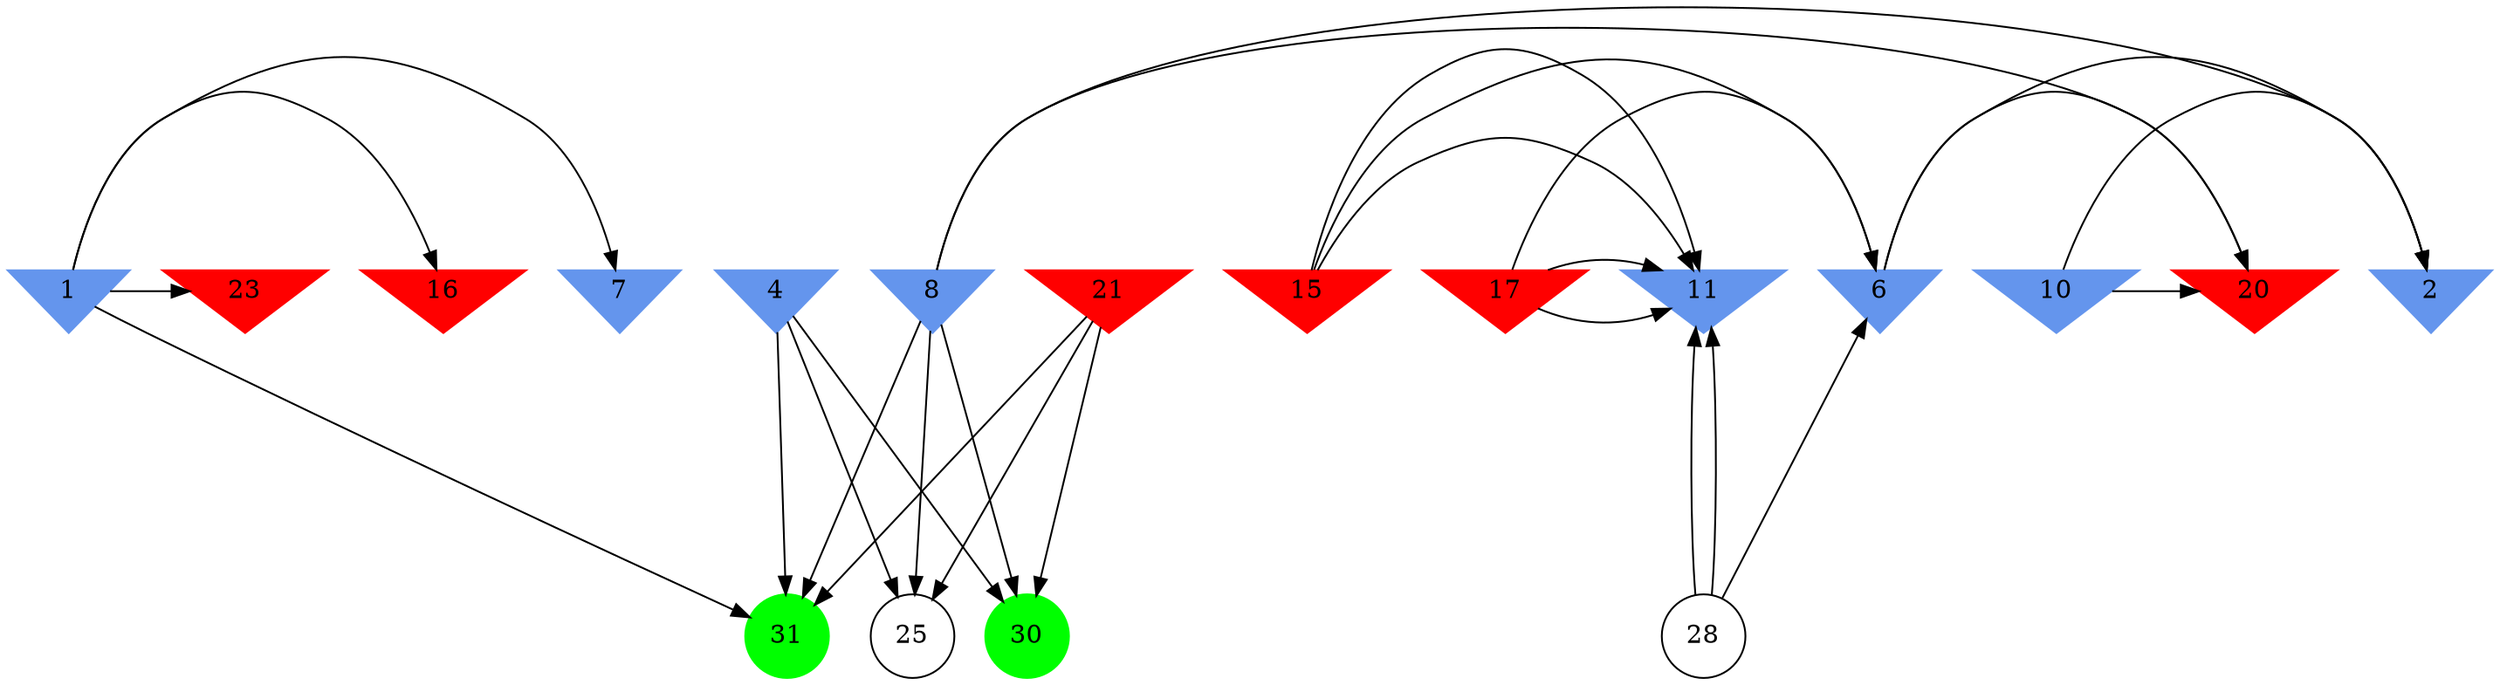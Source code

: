 digraph brain {
	ranksep=2.0;
	1 [shape=invtriangle,style=filled,color=cornflowerblue];
	2 [shape=invtriangle,style=filled,color=cornflowerblue];
	4 [shape=invtriangle,style=filled,color=cornflowerblue];
	6 [shape=invtriangle,style=filled,color=cornflowerblue];
	7 [shape=invtriangle,style=filled,color=cornflowerblue];
	8 [shape=invtriangle,style=filled,color=cornflowerblue];
	10 [shape=invtriangle,style=filled,color=cornflowerblue];
	11 [shape=invtriangle,style=filled,color=cornflowerblue];
	15 [shape=invtriangle,style=filled,color=red];
	16 [shape=invtriangle,style=filled,color=red];
	17 [shape=invtriangle,style=filled,color=red];
	20 [shape=invtriangle,style=filled,color=red];
	21 [shape=invtriangle,style=filled,color=red];
	23 [shape=invtriangle,style=filled,color=red];
	25 [shape=circle,color=black];
	28 [shape=circle,color=black];
	30 [shape=circle,style=filled,color=green];
	31 [shape=circle,style=filled,color=green];
	1	->	23;
	1	->	16;
	1	->	31;
	1	->	7;
	8	->	2;
	8	->	20;
	6	->	2;
	6	->	20;
	10	->	2;
	10	->	20;
	4	->	25;
	4	->	30;
	4	->	31;
	21	->	25;
	21	->	30;
	21	->	31;
	8	->	25;
	8	->	30;
	8	->	31;
	28	->	6;
	28	->	11;
	28	->	11;
	15	->	6;
	15	->	11;
	15	->	11;
	17	->	6;
	17	->	11;
	17	->	11;
	{ rank=same; 1; 2; 4; 6; 7; 8; 10; 11; 15; 16; 17; 20; 21; 23; }
	{ rank=same; 25; 28; }
	{ rank=same; 30; 31; }
}
